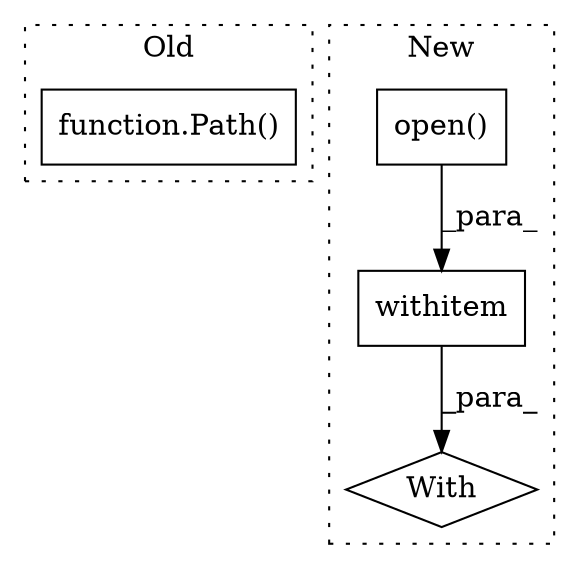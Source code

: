 digraph G {
subgraph cluster0 {
1 [label="function.Path()" a="75" s="20261,20270" l="5,1" shape="box"];
label = "Old";
style="dotted";
}
subgraph cluster1 {
2 [label="withitem" a="49" s="22278" l="2" shape="box"];
3 [label="With" a="39" s="22273,22280" l="5,36" shape="diamond"];
4 [label="open()" a="75" s="22278,22296" l="8,1" shape="box"];
label = "New";
style="dotted";
}
2 -> 3 [label="_para_"];
4 -> 2 [label="_para_"];
}